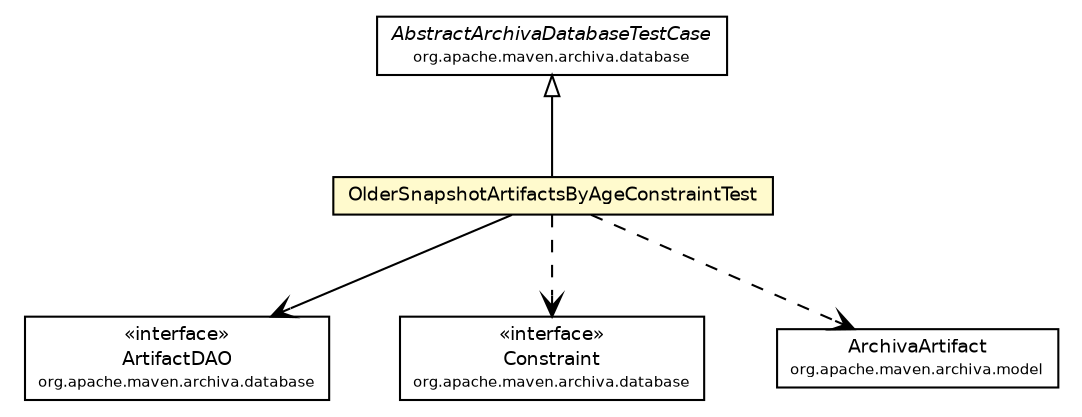 #!/usr/local/bin/dot
#
# Class diagram 
# Generated by UmlGraph version 4.6 (http://www.spinellis.gr/sw/umlgraph)
#

digraph G {
	edge [fontname="Helvetica",fontsize=10,labelfontname="Helvetica",labelfontsize=10];
	node [fontname="Helvetica",fontsize=10,shape=plaintext];
	// org.apache.maven.archiva.database.AbstractArchivaDatabaseTestCase
	c28587 [label=<<table border="0" cellborder="1" cellspacing="0" cellpadding="2" port="p" href="../AbstractArchivaDatabaseTestCase.html">
		<tr><td><table border="0" cellspacing="0" cellpadding="1">
			<tr><td><font face="Helvetica-Oblique"> AbstractArchivaDatabaseTestCase </font></td></tr>
			<tr><td><font point-size="7.0"> org.apache.maven.archiva.database </font></td></tr>
		</table></td></tr>
		</table>>, fontname="Helvetica", fontcolor="black", fontsize=9.0];
	// org.apache.maven.archiva.database.constraints.OlderSnapshotArtifactsByAgeConstraintTest
	c28600 [label=<<table border="0" cellborder="1" cellspacing="0" cellpadding="2" port="p" bgcolor="lemonChiffon" href="./OlderSnapshotArtifactsByAgeConstraintTest.html">
		<tr><td><table border="0" cellspacing="0" cellpadding="1">
			<tr><td> OlderSnapshotArtifactsByAgeConstraintTest </td></tr>
		</table></td></tr>
		</table>>, fontname="Helvetica", fontcolor="black", fontsize=9.0];
	//org.apache.maven.archiva.database.constraints.OlderSnapshotArtifactsByAgeConstraintTest extends org.apache.maven.archiva.database.AbstractArchivaDatabaseTestCase
	c28587:p -> c28600:p [dir=back,arrowtail=empty];
	// org.apache.maven.archiva.database.constraints.OlderSnapshotArtifactsByAgeConstraintTest NAVASSOC org.apache.maven.archiva.database.ArtifactDAO
	c28600:p -> c28725:p [taillabel="", label="", headlabel="", fontname="Helvetica", fontcolor="black", fontsize=10.0, color="black", arrowhead=open];
	// org.apache.maven.archiva.database.constraints.OlderSnapshotArtifactsByAgeConstraintTest DEPEND org.apache.maven.archiva.database.Constraint
	c28600:p -> c28726:p [taillabel="", label="", headlabel="", fontname="Helvetica", fontcolor="black", fontsize=10.0, color="black", arrowhead=open, style=dashed];
	// org.apache.maven.archiva.database.constraints.OlderSnapshotArtifactsByAgeConstraintTest DEPEND org.apache.maven.archiva.model.ArchivaArtifact
	c28600:p -> c28727:p [taillabel="", label="", headlabel="", fontname="Helvetica", fontcolor="black", fontsize=10.0, color="black", arrowhead=open, style=dashed];
	// org.apache.maven.archiva.model.ArchivaArtifact
	c28727 [label=<<table border="0" cellborder="1" cellspacing="0" cellpadding="2" port="p" href="http://java.sun.com/j2se/1.4.2/docs/api/org/apache/maven/archiva/model/ArchivaArtifact.html">
		<tr><td><table border="0" cellspacing="0" cellpadding="1">
			<tr><td> ArchivaArtifact </td></tr>
			<tr><td><font point-size="7.0"> org.apache.maven.archiva.model </font></td></tr>
		</table></td></tr>
		</table>>, fontname="Helvetica", fontcolor="black", fontsize=9.0];
	// org.apache.maven.archiva.database.Constraint
	c28726 [label=<<table border="0" cellborder="1" cellspacing="0" cellpadding="2" port="p" href="http://java.sun.com/j2se/1.4.2/docs/api/org/apache/maven/archiva/database/Constraint.html">
		<tr><td><table border="0" cellspacing="0" cellpadding="1">
			<tr><td> &laquo;interface&raquo; </td></tr>
			<tr><td> Constraint </td></tr>
			<tr><td><font point-size="7.0"> org.apache.maven.archiva.database </font></td></tr>
		</table></td></tr>
		</table>>, fontname="Helvetica", fontcolor="black", fontsize=9.0];
	// org.apache.maven.archiva.database.ArtifactDAO
	c28725 [label=<<table border="0" cellborder="1" cellspacing="0" cellpadding="2" port="p" href="http://java.sun.com/j2se/1.4.2/docs/api/org/apache/maven/archiva/database/ArtifactDAO.html">
		<tr><td><table border="0" cellspacing="0" cellpadding="1">
			<tr><td> &laquo;interface&raquo; </td></tr>
			<tr><td> ArtifactDAO </td></tr>
			<tr><td><font point-size="7.0"> org.apache.maven.archiva.database </font></td></tr>
		</table></td></tr>
		</table>>, fontname="Helvetica", fontcolor="black", fontsize=9.0];
}

